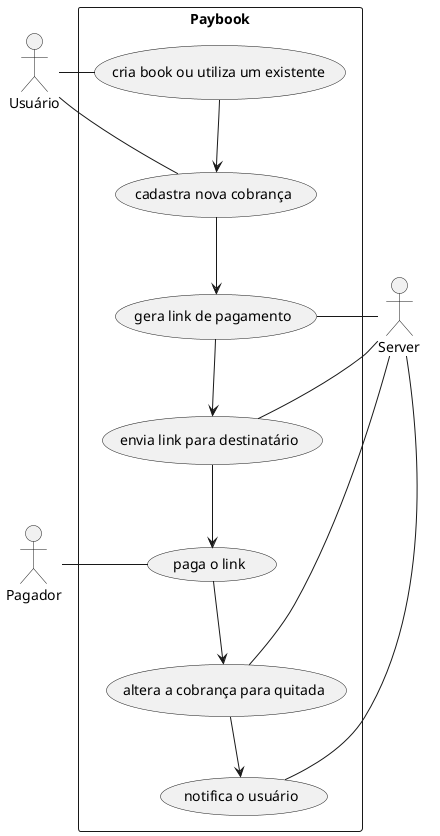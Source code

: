 @startuml
actor Usuário as user
actor Server as server
actor Pagador as payer

rectangle Paybook {
  usecase "cria book ou utiliza um existente" as UC1
  usecase "cadastra nova cobrança" as UC2
  usecase "gera link de pagamento" as UC3
  usecase "envia link para destinatário" as UC4
  usecase "paga o link" as UC5
  usecase "altera a cobrança para quitada" as UC6
  usecase "notifica o usuário" as UC7
}

user -r- UC1
user -- UC2

server -r- UC3
server -- UC4
server -- UC6
server -- UC7

'payer -l- UC5
UC5 -l- payer

 (UC1) --> (UC2)
 (UC2) --> (UC3)
 (UC3) --> (UC4)
 (UC4) --> (UC5)
 (UC5) --> (UC6)
 (UC6) --> (UC7)

@enduml